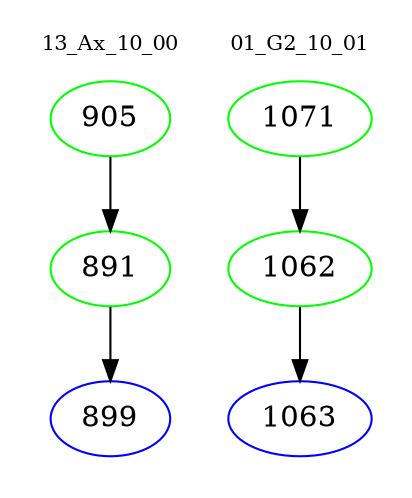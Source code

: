 digraph{
subgraph cluster_0 {
color = white
label = "13_Ax_10_00";
fontsize=10;
T0_905 [label="905", color="green"]
T0_905 -> T0_891 [color="black"]
T0_891 [label="891", color="green"]
T0_891 -> T0_899 [color="black"]
T0_899 [label="899", color="blue"]
}
subgraph cluster_1 {
color = white
label = "01_G2_10_01";
fontsize=10;
T1_1071 [label="1071", color="green"]
T1_1071 -> T1_1062 [color="black"]
T1_1062 [label="1062", color="green"]
T1_1062 -> T1_1063 [color="black"]
T1_1063 [label="1063", color="blue"]
}
}
